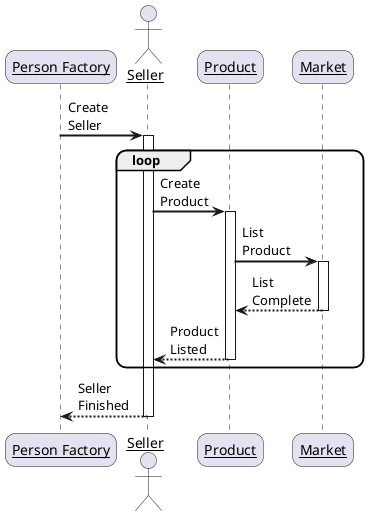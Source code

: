 ﻿@startuml
skinparam sequenceArrowThickness 2
skinparam roundcorner 20
skinparam maxmessagesize 60
skinparam sequenceParticipant underline

participant "Person Factory" as A
actor Seller
participant "Product" as B
participant "Market" as C

A -> Seller: Create Seller
activate Seller

loop
    Seller -> B: Create Product
    activate B
    
    B -> C: List Product
    activate C
    
    C --> B: List Complete
    deactivate C
    
    B --> Seller: Product Listed
    deactivate B
end

Seller --> A: Seller Finished
deactivate A

deactivate Seller

@enduml